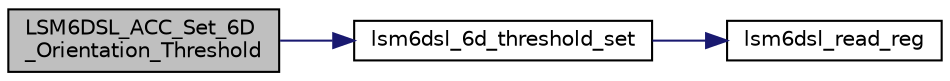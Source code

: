 digraph "LSM6DSL_ACC_Set_6D_Orientation_Threshold"
{
 // LATEX_PDF_SIZE
  edge [fontname="Helvetica",fontsize="10",labelfontname="Helvetica",labelfontsize="10"];
  node [fontname="Helvetica",fontsize="10",shape=record];
  rankdir="LR";
  Node1 [label="LSM6DSL_ACC_Set_6D\l_Orientation_Threshold",height=0.2,width=0.4,color="black", fillcolor="grey75", style="filled", fontcolor="black",tooltip="Set 6D orientation threshold."];
  Node1 -> Node2 [color="midnightblue",fontsize="10",style="solid",fontname="Helvetica"];
  Node2 [label="lsm6dsl_6d_threshold_set",height=0.2,width=0.4,color="black", fillcolor="white", style="filled",URL="$group___l_s_m6_d_s_l__.html#ga79179b3883b5fca1bacb14a0b721383b",tooltip="Threshold for 4D/6D function.[set]."];
  Node2 -> Node3 [color="midnightblue",fontsize="10",style="solid",fontname="Helvetica"];
  Node3 [label="lsm6dsl_read_reg",height=0.2,width=0.4,color="black", fillcolor="white", style="filled",URL="$group___l_s_m6_d_s_l__interfaces__functions.html#ga7ad5e0d379d6cc9a6a2dff69c6df5a50",tooltip="Read generic device register."];
}
